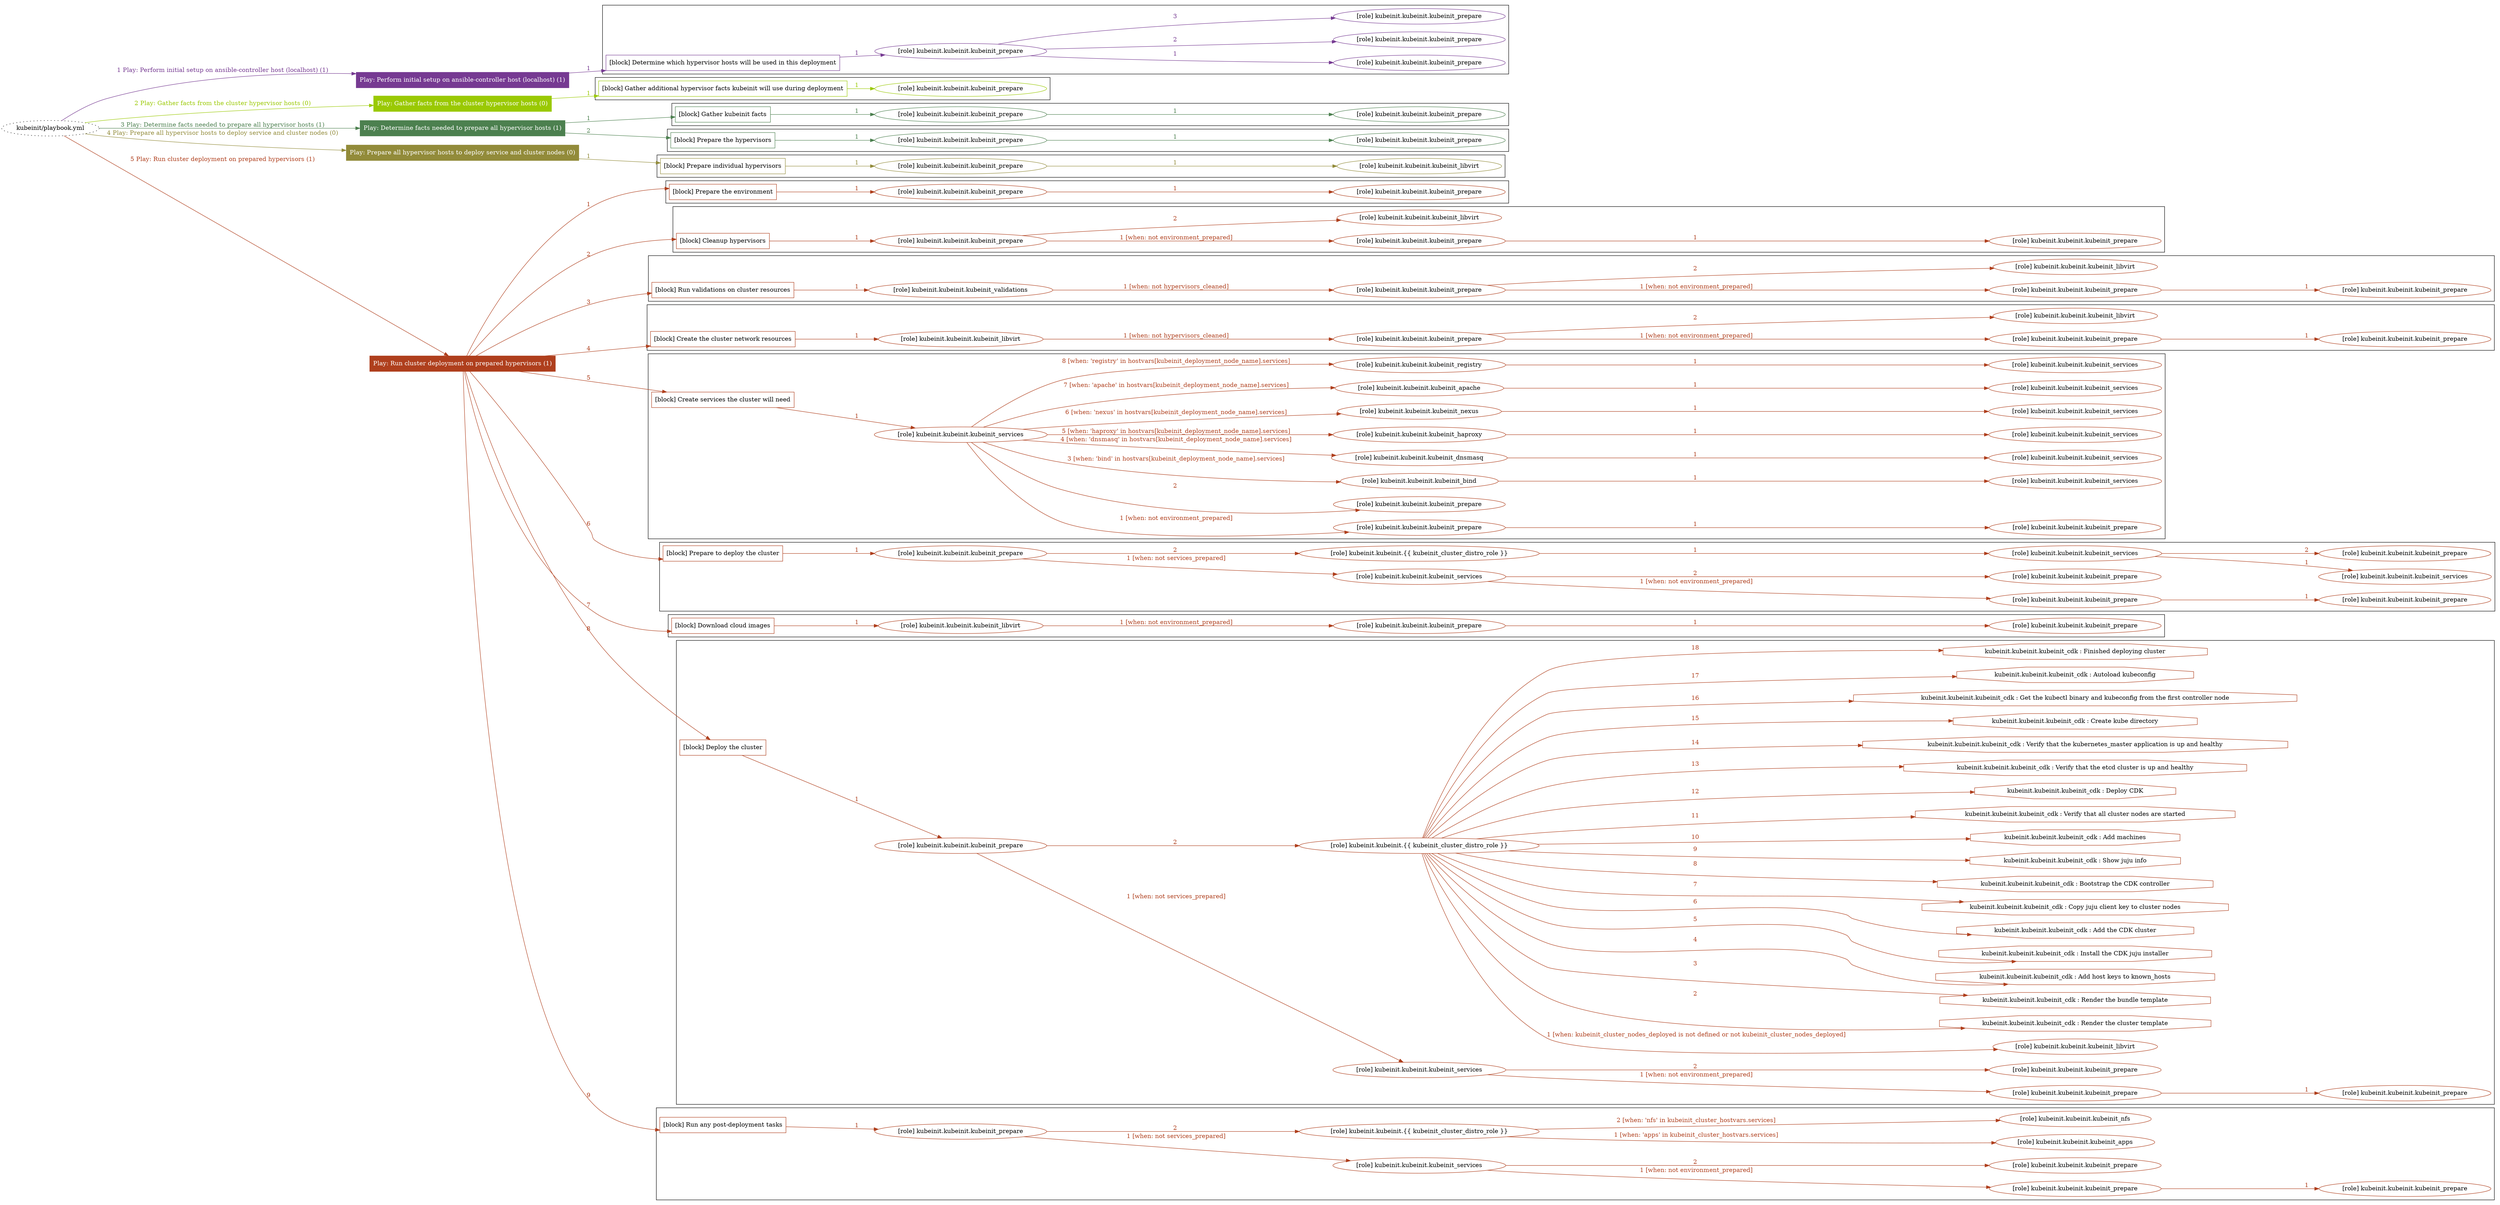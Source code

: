 digraph {
	graph [concentrate=true ordering=in rankdir=LR ratio=fill]
	edge [esep=5 sep=10]
	"kubeinit/playbook.yml" [URL="/home/runner/work/kubeinit/kubeinit/kubeinit/playbook.yml" id=playbook_7adef0f4 style=dotted]
	"kubeinit/playbook.yml" -> play_45e7f9a7 [label="1 Play: Perform initial setup on ansible-controller host (localhost) (1)" color="#763a92" fontcolor="#763a92" id=edge_playbook_7adef0f4_play_45e7f9a7 labeltooltip="1 Play: Perform initial setup on ansible-controller host (localhost) (1)" tooltip="1 Play: Perform initial setup on ansible-controller host (localhost) (1)"]
	subgraph "Play: Perform initial setup on ansible-controller host (localhost) (1)" {
		play_45e7f9a7 [label="Play: Perform initial setup on ansible-controller host (localhost) (1)" URL="/home/runner/work/kubeinit/kubeinit/kubeinit/playbook.yml" color="#763a92" fontcolor="#ffffff" id=play_45e7f9a7 shape=box style=filled tooltip=localhost]
		play_45e7f9a7 -> block_b65f36fd [label=1 color="#763a92" fontcolor="#763a92" id=edge_1_play_45e7f9a7_block_b65f36fd labeltooltip=1 tooltip=1]
		subgraph cluster_block_b65f36fd {
			block_b65f36fd [label="[block] Determine which hypervisor hosts will be used in this deployment" URL="/home/runner/work/kubeinit/kubeinit/kubeinit/playbook.yml" color="#763a92" id=block_b65f36fd labeltooltip="Determine which hypervisor hosts will be used in this deployment" shape=box tooltip="Determine which hypervisor hosts will be used in this deployment"]
			block_b65f36fd -> role_01dbe0da [label="1 " color="#763a92" fontcolor="#763a92" id=edge_1_block_b65f36fd_role_01dbe0da labeltooltip="1 " tooltip="1 "]
			subgraph "kubeinit.kubeinit.kubeinit_prepare" {
				role_01dbe0da [label="[role] kubeinit.kubeinit.kubeinit_prepare" URL="/home/runner/work/kubeinit/kubeinit/kubeinit/playbook.yml" color="#763a92" id=role_01dbe0da tooltip="kubeinit.kubeinit.kubeinit_prepare"]
				role_01dbe0da -> role_ca6b9435 [label="1 " color="#763a92" fontcolor="#763a92" id=edge_1_role_01dbe0da_role_ca6b9435 labeltooltip="1 " tooltip="1 "]
				subgraph "kubeinit.kubeinit.kubeinit_prepare" {
					role_ca6b9435 [label="[role] kubeinit.kubeinit.kubeinit_prepare" URL="/home/runner/.ansible/collections/ansible_collections/kubeinit/kubeinit/roles/kubeinit_prepare/tasks/build_hypervisors_group.yml" color="#763a92" id=role_ca6b9435 tooltip="kubeinit.kubeinit.kubeinit_prepare"]
				}
				role_01dbe0da -> role_5dd0cbd0 [label="2 " color="#763a92" fontcolor="#763a92" id=edge_2_role_01dbe0da_role_5dd0cbd0 labeltooltip="2 " tooltip="2 "]
				subgraph "kubeinit.kubeinit.kubeinit_prepare" {
					role_5dd0cbd0 [label="[role] kubeinit.kubeinit.kubeinit_prepare" URL="/home/runner/.ansible/collections/ansible_collections/kubeinit/kubeinit/roles/kubeinit_prepare/tasks/build_hypervisors_group.yml" color="#763a92" id=role_5dd0cbd0 tooltip="kubeinit.kubeinit.kubeinit_prepare"]
				}
				role_01dbe0da -> role_43ef1e88 [label="3 " color="#763a92" fontcolor="#763a92" id=edge_3_role_01dbe0da_role_43ef1e88 labeltooltip="3 " tooltip="3 "]
				subgraph "kubeinit.kubeinit.kubeinit_prepare" {
					role_43ef1e88 [label="[role] kubeinit.kubeinit.kubeinit_prepare" URL="/home/runner/.ansible/collections/ansible_collections/kubeinit/kubeinit/roles/kubeinit_prepare/tasks/build_hypervisors_group.yml" color="#763a92" id=role_43ef1e88 tooltip="kubeinit.kubeinit.kubeinit_prepare"]
				}
			}
		}
	}
	"kubeinit/playbook.yml" -> play_064a7dfe [label="2 Play: Gather facts from the cluster hypervisor hosts (0)" color="#9ac903" fontcolor="#9ac903" id=edge_playbook_7adef0f4_play_064a7dfe labeltooltip="2 Play: Gather facts from the cluster hypervisor hosts (0)" tooltip="2 Play: Gather facts from the cluster hypervisor hosts (0)"]
	subgraph "Play: Gather facts from the cluster hypervisor hosts (0)" {
		play_064a7dfe [label="Play: Gather facts from the cluster hypervisor hosts (0)" URL="/home/runner/work/kubeinit/kubeinit/kubeinit/playbook.yml" color="#9ac903" fontcolor="#ffffff" id=play_064a7dfe shape=box style=filled tooltip="Play: Gather facts from the cluster hypervisor hosts (0)"]
		play_064a7dfe -> block_2e158428 [label=1 color="#9ac903" fontcolor="#9ac903" id=edge_1_play_064a7dfe_block_2e158428 labeltooltip=1 tooltip=1]
		subgraph cluster_block_2e158428 {
			block_2e158428 [label="[block] Gather additional hypervisor facts kubeinit will use during deployment" URL="/home/runner/work/kubeinit/kubeinit/kubeinit/playbook.yml" color="#9ac903" id=block_2e158428 labeltooltip="Gather additional hypervisor facts kubeinit will use during deployment" shape=box tooltip="Gather additional hypervisor facts kubeinit will use during deployment"]
			block_2e158428 -> role_5da0d3a7 [label="1 " color="#9ac903" fontcolor="#9ac903" id=edge_1_block_2e158428_role_5da0d3a7 labeltooltip="1 " tooltip="1 "]
			subgraph "kubeinit.kubeinit.kubeinit_prepare" {
				role_5da0d3a7 [label="[role] kubeinit.kubeinit.kubeinit_prepare" URL="/home/runner/work/kubeinit/kubeinit/kubeinit/playbook.yml" color="#9ac903" id=role_5da0d3a7 tooltip="kubeinit.kubeinit.kubeinit_prepare"]
			}
		}
	}
	"kubeinit/playbook.yml" -> play_d53d3bf3 [label="3 Play: Determine facts needed to prepare all hypervisor hosts (1)" color="#4c804f" fontcolor="#4c804f" id=edge_playbook_7adef0f4_play_d53d3bf3 labeltooltip="3 Play: Determine facts needed to prepare all hypervisor hosts (1)" tooltip="3 Play: Determine facts needed to prepare all hypervisor hosts (1)"]
	subgraph "Play: Determine facts needed to prepare all hypervisor hosts (1)" {
		play_d53d3bf3 [label="Play: Determine facts needed to prepare all hypervisor hosts (1)" URL="/home/runner/work/kubeinit/kubeinit/kubeinit/playbook.yml" color="#4c804f" fontcolor="#ffffff" id=play_d53d3bf3 shape=box style=filled tooltip=localhost]
		play_d53d3bf3 -> block_585acb84 [label=1 color="#4c804f" fontcolor="#4c804f" id=edge_1_play_d53d3bf3_block_585acb84 labeltooltip=1 tooltip=1]
		subgraph cluster_block_585acb84 {
			block_585acb84 [label="[block] Gather kubeinit facts" URL="/home/runner/work/kubeinit/kubeinit/kubeinit/playbook.yml" color="#4c804f" id=block_585acb84 labeltooltip="Gather kubeinit facts" shape=box tooltip="Gather kubeinit facts"]
			block_585acb84 -> role_c2e2f0cb [label="1 " color="#4c804f" fontcolor="#4c804f" id=edge_1_block_585acb84_role_c2e2f0cb labeltooltip="1 " tooltip="1 "]
			subgraph "kubeinit.kubeinit.kubeinit_prepare" {
				role_c2e2f0cb [label="[role] kubeinit.kubeinit.kubeinit_prepare" URL="/home/runner/work/kubeinit/kubeinit/kubeinit/playbook.yml" color="#4c804f" id=role_c2e2f0cb tooltip="kubeinit.kubeinit.kubeinit_prepare"]
				role_c2e2f0cb -> role_fbef06de [label="1 " color="#4c804f" fontcolor="#4c804f" id=edge_1_role_c2e2f0cb_role_fbef06de labeltooltip="1 " tooltip="1 "]
				subgraph "kubeinit.kubeinit.kubeinit_prepare" {
					role_fbef06de [label="[role] kubeinit.kubeinit.kubeinit_prepare" URL="/home/runner/.ansible/collections/ansible_collections/kubeinit/kubeinit/roles/kubeinit_prepare/tasks/gather_kubeinit_facts.yml" color="#4c804f" id=role_fbef06de tooltip="kubeinit.kubeinit.kubeinit_prepare"]
				}
			}
		}
		play_d53d3bf3 -> block_4aec6a1e [label=2 color="#4c804f" fontcolor="#4c804f" id=edge_2_play_d53d3bf3_block_4aec6a1e labeltooltip=2 tooltip=2]
		subgraph cluster_block_4aec6a1e {
			block_4aec6a1e [label="[block] Prepare the hypervisors" URL="/home/runner/work/kubeinit/kubeinit/kubeinit/playbook.yml" color="#4c804f" id=block_4aec6a1e labeltooltip="Prepare the hypervisors" shape=box tooltip="Prepare the hypervisors"]
			block_4aec6a1e -> role_fa963269 [label="1 " color="#4c804f" fontcolor="#4c804f" id=edge_1_block_4aec6a1e_role_fa963269 labeltooltip="1 " tooltip="1 "]
			subgraph "kubeinit.kubeinit.kubeinit_prepare" {
				role_fa963269 [label="[role] kubeinit.kubeinit.kubeinit_prepare" URL="/home/runner/work/kubeinit/kubeinit/kubeinit/playbook.yml" color="#4c804f" id=role_fa963269 tooltip="kubeinit.kubeinit.kubeinit_prepare"]
				role_fa963269 -> role_f08c9db7 [label="1 " color="#4c804f" fontcolor="#4c804f" id=edge_1_role_fa963269_role_f08c9db7 labeltooltip="1 " tooltip="1 "]
				subgraph "kubeinit.kubeinit.kubeinit_prepare" {
					role_f08c9db7 [label="[role] kubeinit.kubeinit.kubeinit_prepare" URL="/home/runner/.ansible/collections/ansible_collections/kubeinit/kubeinit/roles/kubeinit_prepare/tasks/gather_kubeinit_facts.yml" color="#4c804f" id=role_f08c9db7 tooltip="kubeinit.kubeinit.kubeinit_prepare"]
				}
			}
		}
	}
	"kubeinit/playbook.yml" -> play_c8c76d9c [label="4 Play: Prepare all hypervisor hosts to deploy service and cluster nodes (0)" color="#928b3a" fontcolor="#928b3a" id=edge_playbook_7adef0f4_play_c8c76d9c labeltooltip="4 Play: Prepare all hypervisor hosts to deploy service and cluster nodes (0)" tooltip="4 Play: Prepare all hypervisor hosts to deploy service and cluster nodes (0)"]
	subgraph "Play: Prepare all hypervisor hosts to deploy service and cluster nodes (0)" {
		play_c8c76d9c [label="Play: Prepare all hypervisor hosts to deploy service and cluster nodes (0)" URL="/home/runner/work/kubeinit/kubeinit/kubeinit/playbook.yml" color="#928b3a" fontcolor="#ffffff" id=play_c8c76d9c shape=box style=filled tooltip="Play: Prepare all hypervisor hosts to deploy service and cluster nodes (0)"]
		play_c8c76d9c -> block_2577d194 [label=1 color="#928b3a" fontcolor="#928b3a" id=edge_1_play_c8c76d9c_block_2577d194 labeltooltip=1 tooltip=1]
		subgraph cluster_block_2577d194 {
			block_2577d194 [label="[block] Prepare individual hypervisors" URL="/home/runner/work/kubeinit/kubeinit/kubeinit/playbook.yml" color="#928b3a" id=block_2577d194 labeltooltip="Prepare individual hypervisors" shape=box tooltip="Prepare individual hypervisors"]
			block_2577d194 -> role_2ebf0763 [label="1 " color="#928b3a" fontcolor="#928b3a" id=edge_1_block_2577d194_role_2ebf0763 labeltooltip="1 " tooltip="1 "]
			subgraph "kubeinit.kubeinit.kubeinit_prepare" {
				role_2ebf0763 [label="[role] kubeinit.kubeinit.kubeinit_prepare" URL="/home/runner/work/kubeinit/kubeinit/kubeinit/playbook.yml" color="#928b3a" id=role_2ebf0763 tooltip="kubeinit.kubeinit.kubeinit_prepare"]
				role_2ebf0763 -> role_b0c8a7f6 [label="1 " color="#928b3a" fontcolor="#928b3a" id=edge_1_role_2ebf0763_role_b0c8a7f6 labeltooltip="1 " tooltip="1 "]
				subgraph "kubeinit.kubeinit.kubeinit_libvirt" {
					role_b0c8a7f6 [label="[role] kubeinit.kubeinit.kubeinit_libvirt" URL="/home/runner/.ansible/collections/ansible_collections/kubeinit/kubeinit/roles/kubeinit_prepare/tasks/prepare_hypervisor.yml" color="#928b3a" id=role_b0c8a7f6 tooltip="kubeinit.kubeinit.kubeinit_libvirt"]
				}
			}
		}
	}
	"kubeinit/playbook.yml" -> play_7ac96b1a [label="5 Play: Run cluster deployment on prepared hypervisors (1)" color="#af3f1d" fontcolor="#af3f1d" id=edge_playbook_7adef0f4_play_7ac96b1a labeltooltip="5 Play: Run cluster deployment on prepared hypervisors (1)" tooltip="5 Play: Run cluster deployment on prepared hypervisors (1)"]
	subgraph "Play: Run cluster deployment on prepared hypervisors (1)" {
		play_7ac96b1a [label="Play: Run cluster deployment on prepared hypervisors (1)" URL="/home/runner/work/kubeinit/kubeinit/kubeinit/playbook.yml" color="#af3f1d" fontcolor="#ffffff" id=play_7ac96b1a shape=box style=filled tooltip=localhost]
		play_7ac96b1a -> block_44107e18 [label=1 color="#af3f1d" fontcolor="#af3f1d" id=edge_1_play_7ac96b1a_block_44107e18 labeltooltip=1 tooltip=1]
		subgraph cluster_block_44107e18 {
			block_44107e18 [label="[block] Prepare the environment" URL="/home/runner/work/kubeinit/kubeinit/kubeinit/playbook.yml" color="#af3f1d" id=block_44107e18 labeltooltip="Prepare the environment" shape=box tooltip="Prepare the environment"]
			block_44107e18 -> role_bf137ea6 [label="1 " color="#af3f1d" fontcolor="#af3f1d" id=edge_1_block_44107e18_role_bf137ea6 labeltooltip="1 " tooltip="1 "]
			subgraph "kubeinit.kubeinit.kubeinit_prepare" {
				role_bf137ea6 [label="[role] kubeinit.kubeinit.kubeinit_prepare" URL="/home/runner/work/kubeinit/kubeinit/kubeinit/playbook.yml" color="#af3f1d" id=role_bf137ea6 tooltip="kubeinit.kubeinit.kubeinit_prepare"]
				role_bf137ea6 -> role_11c18db9 [label="1 " color="#af3f1d" fontcolor="#af3f1d" id=edge_1_role_bf137ea6_role_11c18db9 labeltooltip="1 " tooltip="1 "]
				subgraph "kubeinit.kubeinit.kubeinit_prepare" {
					role_11c18db9 [label="[role] kubeinit.kubeinit.kubeinit_prepare" URL="/home/runner/.ansible/collections/ansible_collections/kubeinit/kubeinit/roles/kubeinit_prepare/tasks/gather_kubeinit_facts.yml" color="#af3f1d" id=role_11c18db9 tooltip="kubeinit.kubeinit.kubeinit_prepare"]
				}
			}
		}
		play_7ac96b1a -> block_9d778899 [label=2 color="#af3f1d" fontcolor="#af3f1d" id=edge_2_play_7ac96b1a_block_9d778899 labeltooltip=2 tooltip=2]
		subgraph cluster_block_9d778899 {
			block_9d778899 [label="[block] Cleanup hypervisors" URL="/home/runner/work/kubeinit/kubeinit/kubeinit/playbook.yml" color="#af3f1d" id=block_9d778899 labeltooltip="Cleanup hypervisors" shape=box tooltip="Cleanup hypervisors"]
			block_9d778899 -> role_972d2e7f [label="1 " color="#af3f1d" fontcolor="#af3f1d" id=edge_1_block_9d778899_role_972d2e7f labeltooltip="1 " tooltip="1 "]
			subgraph "kubeinit.kubeinit.kubeinit_prepare" {
				role_972d2e7f [label="[role] kubeinit.kubeinit.kubeinit_prepare" URL="/home/runner/work/kubeinit/kubeinit/kubeinit/playbook.yml" color="#af3f1d" id=role_972d2e7f tooltip="kubeinit.kubeinit.kubeinit_prepare"]
				role_972d2e7f -> role_9b2202d1 [label="1 [when: not environment_prepared]" color="#af3f1d" fontcolor="#af3f1d" id=edge_1_role_972d2e7f_role_9b2202d1 labeltooltip="1 [when: not environment_prepared]" tooltip="1 [when: not environment_prepared]"]
				subgraph "kubeinit.kubeinit.kubeinit_prepare" {
					role_9b2202d1 [label="[role] kubeinit.kubeinit.kubeinit_prepare" URL="/home/runner/.ansible/collections/ansible_collections/kubeinit/kubeinit/roles/kubeinit_prepare/tasks/cleanup_hypervisors.yml" color="#af3f1d" id=role_9b2202d1 tooltip="kubeinit.kubeinit.kubeinit_prepare"]
					role_9b2202d1 -> role_01d64b8c [label="1 " color="#af3f1d" fontcolor="#af3f1d" id=edge_1_role_9b2202d1_role_01d64b8c labeltooltip="1 " tooltip="1 "]
					subgraph "kubeinit.kubeinit.kubeinit_prepare" {
						role_01d64b8c [label="[role] kubeinit.kubeinit.kubeinit_prepare" URL="/home/runner/.ansible/collections/ansible_collections/kubeinit/kubeinit/roles/kubeinit_prepare/tasks/gather_kubeinit_facts.yml" color="#af3f1d" id=role_01d64b8c tooltip="kubeinit.kubeinit.kubeinit_prepare"]
					}
				}
				role_972d2e7f -> role_95a937ef [label="2 " color="#af3f1d" fontcolor="#af3f1d" id=edge_2_role_972d2e7f_role_95a937ef labeltooltip="2 " tooltip="2 "]
				subgraph "kubeinit.kubeinit.kubeinit_libvirt" {
					role_95a937ef [label="[role] kubeinit.kubeinit.kubeinit_libvirt" URL="/home/runner/.ansible/collections/ansible_collections/kubeinit/kubeinit/roles/kubeinit_prepare/tasks/cleanup_hypervisors.yml" color="#af3f1d" id=role_95a937ef tooltip="kubeinit.kubeinit.kubeinit_libvirt"]
				}
			}
		}
		play_7ac96b1a -> block_b3b4c0d2 [label=3 color="#af3f1d" fontcolor="#af3f1d" id=edge_3_play_7ac96b1a_block_b3b4c0d2 labeltooltip=3 tooltip=3]
		subgraph cluster_block_b3b4c0d2 {
			block_b3b4c0d2 [label="[block] Run validations on cluster resources" URL="/home/runner/work/kubeinit/kubeinit/kubeinit/playbook.yml" color="#af3f1d" id=block_b3b4c0d2 labeltooltip="Run validations on cluster resources" shape=box tooltip="Run validations on cluster resources"]
			block_b3b4c0d2 -> role_9d885a8b [label="1 " color="#af3f1d" fontcolor="#af3f1d" id=edge_1_block_b3b4c0d2_role_9d885a8b labeltooltip="1 " tooltip="1 "]
			subgraph "kubeinit.kubeinit.kubeinit_validations" {
				role_9d885a8b [label="[role] kubeinit.kubeinit.kubeinit_validations" URL="/home/runner/work/kubeinit/kubeinit/kubeinit/playbook.yml" color="#af3f1d" id=role_9d885a8b tooltip="kubeinit.kubeinit.kubeinit_validations"]
				role_9d885a8b -> role_9f6fd5e1 [label="1 [when: not hypervisors_cleaned]" color="#af3f1d" fontcolor="#af3f1d" id=edge_1_role_9d885a8b_role_9f6fd5e1 labeltooltip="1 [when: not hypervisors_cleaned]" tooltip="1 [when: not hypervisors_cleaned]"]
				subgraph "kubeinit.kubeinit.kubeinit_prepare" {
					role_9f6fd5e1 [label="[role] kubeinit.kubeinit.kubeinit_prepare" URL="/home/runner/.ansible/collections/ansible_collections/kubeinit/kubeinit/roles/kubeinit_validations/tasks/main.yml" color="#af3f1d" id=role_9f6fd5e1 tooltip="kubeinit.kubeinit.kubeinit_prepare"]
					role_9f6fd5e1 -> role_7f566e85 [label="1 [when: not environment_prepared]" color="#af3f1d" fontcolor="#af3f1d" id=edge_1_role_9f6fd5e1_role_7f566e85 labeltooltip="1 [when: not environment_prepared]" tooltip="1 [when: not environment_prepared]"]
					subgraph "kubeinit.kubeinit.kubeinit_prepare" {
						role_7f566e85 [label="[role] kubeinit.kubeinit.kubeinit_prepare" URL="/home/runner/.ansible/collections/ansible_collections/kubeinit/kubeinit/roles/kubeinit_prepare/tasks/cleanup_hypervisors.yml" color="#af3f1d" id=role_7f566e85 tooltip="kubeinit.kubeinit.kubeinit_prepare"]
						role_7f566e85 -> role_812f7406 [label="1 " color="#af3f1d" fontcolor="#af3f1d" id=edge_1_role_7f566e85_role_812f7406 labeltooltip="1 " tooltip="1 "]
						subgraph "kubeinit.kubeinit.kubeinit_prepare" {
							role_812f7406 [label="[role] kubeinit.kubeinit.kubeinit_prepare" URL="/home/runner/.ansible/collections/ansible_collections/kubeinit/kubeinit/roles/kubeinit_prepare/tasks/gather_kubeinit_facts.yml" color="#af3f1d" id=role_812f7406 tooltip="kubeinit.kubeinit.kubeinit_prepare"]
						}
					}
					role_9f6fd5e1 -> role_199b0016 [label="2 " color="#af3f1d" fontcolor="#af3f1d" id=edge_2_role_9f6fd5e1_role_199b0016 labeltooltip="2 " tooltip="2 "]
					subgraph "kubeinit.kubeinit.kubeinit_libvirt" {
						role_199b0016 [label="[role] kubeinit.kubeinit.kubeinit_libvirt" URL="/home/runner/.ansible/collections/ansible_collections/kubeinit/kubeinit/roles/kubeinit_prepare/tasks/cleanup_hypervisors.yml" color="#af3f1d" id=role_199b0016 tooltip="kubeinit.kubeinit.kubeinit_libvirt"]
					}
				}
			}
		}
		play_7ac96b1a -> block_b5d97c5b [label=4 color="#af3f1d" fontcolor="#af3f1d" id=edge_4_play_7ac96b1a_block_b5d97c5b labeltooltip=4 tooltip=4]
		subgraph cluster_block_b5d97c5b {
			block_b5d97c5b [label="[block] Create the cluster network resources" URL="/home/runner/work/kubeinit/kubeinit/kubeinit/playbook.yml" color="#af3f1d" id=block_b5d97c5b labeltooltip="Create the cluster network resources" shape=box tooltip="Create the cluster network resources"]
			block_b5d97c5b -> role_1378d54b [label="1 " color="#af3f1d" fontcolor="#af3f1d" id=edge_1_block_b5d97c5b_role_1378d54b labeltooltip="1 " tooltip="1 "]
			subgraph "kubeinit.kubeinit.kubeinit_libvirt" {
				role_1378d54b [label="[role] kubeinit.kubeinit.kubeinit_libvirt" URL="/home/runner/work/kubeinit/kubeinit/kubeinit/playbook.yml" color="#af3f1d" id=role_1378d54b tooltip="kubeinit.kubeinit.kubeinit_libvirt"]
				role_1378d54b -> role_482900e6 [label="1 [when: not hypervisors_cleaned]" color="#af3f1d" fontcolor="#af3f1d" id=edge_1_role_1378d54b_role_482900e6 labeltooltip="1 [when: not hypervisors_cleaned]" tooltip="1 [when: not hypervisors_cleaned]"]
				subgraph "kubeinit.kubeinit.kubeinit_prepare" {
					role_482900e6 [label="[role] kubeinit.kubeinit.kubeinit_prepare" URL="/home/runner/.ansible/collections/ansible_collections/kubeinit/kubeinit/roles/kubeinit_libvirt/tasks/create_network.yml" color="#af3f1d" id=role_482900e6 tooltip="kubeinit.kubeinit.kubeinit_prepare"]
					role_482900e6 -> role_8a79b27d [label="1 [when: not environment_prepared]" color="#af3f1d" fontcolor="#af3f1d" id=edge_1_role_482900e6_role_8a79b27d labeltooltip="1 [when: not environment_prepared]" tooltip="1 [when: not environment_prepared]"]
					subgraph "kubeinit.kubeinit.kubeinit_prepare" {
						role_8a79b27d [label="[role] kubeinit.kubeinit.kubeinit_prepare" URL="/home/runner/.ansible/collections/ansible_collections/kubeinit/kubeinit/roles/kubeinit_prepare/tasks/cleanup_hypervisors.yml" color="#af3f1d" id=role_8a79b27d tooltip="kubeinit.kubeinit.kubeinit_prepare"]
						role_8a79b27d -> role_727d4bdf [label="1 " color="#af3f1d" fontcolor="#af3f1d" id=edge_1_role_8a79b27d_role_727d4bdf labeltooltip="1 " tooltip="1 "]
						subgraph "kubeinit.kubeinit.kubeinit_prepare" {
							role_727d4bdf [label="[role] kubeinit.kubeinit.kubeinit_prepare" URL="/home/runner/.ansible/collections/ansible_collections/kubeinit/kubeinit/roles/kubeinit_prepare/tasks/gather_kubeinit_facts.yml" color="#af3f1d" id=role_727d4bdf tooltip="kubeinit.kubeinit.kubeinit_prepare"]
						}
					}
					role_482900e6 -> role_8b6cc3db [label="2 " color="#af3f1d" fontcolor="#af3f1d" id=edge_2_role_482900e6_role_8b6cc3db labeltooltip="2 " tooltip="2 "]
					subgraph "kubeinit.kubeinit.kubeinit_libvirt" {
						role_8b6cc3db [label="[role] kubeinit.kubeinit.kubeinit_libvirt" URL="/home/runner/.ansible/collections/ansible_collections/kubeinit/kubeinit/roles/kubeinit_prepare/tasks/cleanup_hypervisors.yml" color="#af3f1d" id=role_8b6cc3db tooltip="kubeinit.kubeinit.kubeinit_libvirt"]
					}
				}
			}
		}
		play_7ac96b1a -> block_38a32855 [label=5 color="#af3f1d" fontcolor="#af3f1d" id=edge_5_play_7ac96b1a_block_38a32855 labeltooltip=5 tooltip=5]
		subgraph cluster_block_38a32855 {
			block_38a32855 [label="[block] Create services the cluster will need" URL="/home/runner/work/kubeinit/kubeinit/kubeinit/playbook.yml" color="#af3f1d" id=block_38a32855 labeltooltip="Create services the cluster will need" shape=box tooltip="Create services the cluster will need"]
			block_38a32855 -> role_7ee470bb [label="1 " color="#af3f1d" fontcolor="#af3f1d" id=edge_1_block_38a32855_role_7ee470bb labeltooltip="1 " tooltip="1 "]
			subgraph "kubeinit.kubeinit.kubeinit_services" {
				role_7ee470bb [label="[role] kubeinit.kubeinit.kubeinit_services" URL="/home/runner/work/kubeinit/kubeinit/kubeinit/playbook.yml" color="#af3f1d" id=role_7ee470bb tooltip="kubeinit.kubeinit.kubeinit_services"]
				role_7ee470bb -> role_347f6417 [label="1 [when: not environment_prepared]" color="#af3f1d" fontcolor="#af3f1d" id=edge_1_role_7ee470bb_role_347f6417 labeltooltip="1 [when: not environment_prepared]" tooltip="1 [when: not environment_prepared]"]
				subgraph "kubeinit.kubeinit.kubeinit_prepare" {
					role_347f6417 [label="[role] kubeinit.kubeinit.kubeinit_prepare" URL="/home/runner/.ansible/collections/ansible_collections/kubeinit/kubeinit/roles/kubeinit_services/tasks/main.yml" color="#af3f1d" id=role_347f6417 tooltip="kubeinit.kubeinit.kubeinit_prepare"]
					role_347f6417 -> role_1b8e2842 [label="1 " color="#af3f1d" fontcolor="#af3f1d" id=edge_1_role_347f6417_role_1b8e2842 labeltooltip="1 " tooltip="1 "]
					subgraph "kubeinit.kubeinit.kubeinit_prepare" {
						role_1b8e2842 [label="[role] kubeinit.kubeinit.kubeinit_prepare" URL="/home/runner/.ansible/collections/ansible_collections/kubeinit/kubeinit/roles/kubeinit_prepare/tasks/gather_kubeinit_facts.yml" color="#af3f1d" id=role_1b8e2842 tooltip="kubeinit.kubeinit.kubeinit_prepare"]
					}
				}
				role_7ee470bb -> role_c18c01b0 [label="2 " color="#af3f1d" fontcolor="#af3f1d" id=edge_2_role_7ee470bb_role_c18c01b0 labeltooltip="2 " tooltip="2 "]
				subgraph "kubeinit.kubeinit.kubeinit_prepare" {
					role_c18c01b0 [label="[role] kubeinit.kubeinit.kubeinit_prepare" URL="/home/runner/.ansible/collections/ansible_collections/kubeinit/kubeinit/roles/kubeinit_services/tasks/00_create_service_pod.yml" color="#af3f1d" id=role_c18c01b0 tooltip="kubeinit.kubeinit.kubeinit_prepare"]
				}
				role_7ee470bb -> role_c8dd1bfa [label="3 [when: 'bind' in hostvars[kubeinit_deployment_node_name].services]" color="#af3f1d" fontcolor="#af3f1d" id=edge_3_role_7ee470bb_role_c8dd1bfa labeltooltip="3 [when: 'bind' in hostvars[kubeinit_deployment_node_name].services]" tooltip="3 [when: 'bind' in hostvars[kubeinit_deployment_node_name].services]"]
				subgraph "kubeinit.kubeinit.kubeinit_bind" {
					role_c8dd1bfa [label="[role] kubeinit.kubeinit.kubeinit_bind" URL="/home/runner/.ansible/collections/ansible_collections/kubeinit/kubeinit/roles/kubeinit_services/tasks/start_services_containers.yml" color="#af3f1d" id=role_c8dd1bfa tooltip="kubeinit.kubeinit.kubeinit_bind"]
					role_c8dd1bfa -> role_17dfefc7 [label="1 " color="#af3f1d" fontcolor="#af3f1d" id=edge_1_role_c8dd1bfa_role_17dfefc7 labeltooltip="1 " tooltip="1 "]
					subgraph "kubeinit.kubeinit.kubeinit_services" {
						role_17dfefc7 [label="[role] kubeinit.kubeinit.kubeinit_services" URL="/home/runner/.ansible/collections/ansible_collections/kubeinit/kubeinit/roles/kubeinit_bind/tasks/main.yml" color="#af3f1d" id=role_17dfefc7 tooltip="kubeinit.kubeinit.kubeinit_services"]
					}
				}
				role_7ee470bb -> role_77b874f7 [label="4 [when: 'dnsmasq' in hostvars[kubeinit_deployment_node_name].services]" color="#af3f1d" fontcolor="#af3f1d" id=edge_4_role_7ee470bb_role_77b874f7 labeltooltip="4 [when: 'dnsmasq' in hostvars[kubeinit_deployment_node_name].services]" tooltip="4 [when: 'dnsmasq' in hostvars[kubeinit_deployment_node_name].services]"]
				subgraph "kubeinit.kubeinit.kubeinit_dnsmasq" {
					role_77b874f7 [label="[role] kubeinit.kubeinit.kubeinit_dnsmasq" URL="/home/runner/.ansible/collections/ansible_collections/kubeinit/kubeinit/roles/kubeinit_services/tasks/start_services_containers.yml" color="#af3f1d" id=role_77b874f7 tooltip="kubeinit.kubeinit.kubeinit_dnsmasq"]
					role_77b874f7 -> role_047f0fce [label="1 " color="#af3f1d" fontcolor="#af3f1d" id=edge_1_role_77b874f7_role_047f0fce labeltooltip="1 " tooltip="1 "]
					subgraph "kubeinit.kubeinit.kubeinit_services" {
						role_047f0fce [label="[role] kubeinit.kubeinit.kubeinit_services" URL="/home/runner/.ansible/collections/ansible_collections/kubeinit/kubeinit/roles/kubeinit_dnsmasq/tasks/main.yml" color="#af3f1d" id=role_047f0fce tooltip="kubeinit.kubeinit.kubeinit_services"]
					}
				}
				role_7ee470bb -> role_30396f02 [label="5 [when: 'haproxy' in hostvars[kubeinit_deployment_node_name].services]" color="#af3f1d" fontcolor="#af3f1d" id=edge_5_role_7ee470bb_role_30396f02 labeltooltip="5 [when: 'haproxy' in hostvars[kubeinit_deployment_node_name].services]" tooltip="5 [when: 'haproxy' in hostvars[kubeinit_deployment_node_name].services]"]
				subgraph "kubeinit.kubeinit.kubeinit_haproxy" {
					role_30396f02 [label="[role] kubeinit.kubeinit.kubeinit_haproxy" URL="/home/runner/.ansible/collections/ansible_collections/kubeinit/kubeinit/roles/kubeinit_services/tasks/start_services_containers.yml" color="#af3f1d" id=role_30396f02 tooltip="kubeinit.kubeinit.kubeinit_haproxy"]
					role_30396f02 -> role_289cae42 [label="1 " color="#af3f1d" fontcolor="#af3f1d" id=edge_1_role_30396f02_role_289cae42 labeltooltip="1 " tooltip="1 "]
					subgraph "kubeinit.kubeinit.kubeinit_services" {
						role_289cae42 [label="[role] kubeinit.kubeinit.kubeinit_services" URL="/home/runner/.ansible/collections/ansible_collections/kubeinit/kubeinit/roles/kubeinit_haproxy/tasks/main.yml" color="#af3f1d" id=role_289cae42 tooltip="kubeinit.kubeinit.kubeinit_services"]
					}
				}
				role_7ee470bb -> role_2f47e7e3 [label="6 [when: 'nexus' in hostvars[kubeinit_deployment_node_name].services]" color="#af3f1d" fontcolor="#af3f1d" id=edge_6_role_7ee470bb_role_2f47e7e3 labeltooltip="6 [when: 'nexus' in hostvars[kubeinit_deployment_node_name].services]" tooltip="6 [when: 'nexus' in hostvars[kubeinit_deployment_node_name].services]"]
				subgraph "kubeinit.kubeinit.kubeinit_nexus" {
					role_2f47e7e3 [label="[role] kubeinit.kubeinit.kubeinit_nexus" URL="/home/runner/.ansible/collections/ansible_collections/kubeinit/kubeinit/roles/kubeinit_services/tasks/start_services_containers.yml" color="#af3f1d" id=role_2f47e7e3 tooltip="kubeinit.kubeinit.kubeinit_nexus"]
					role_2f47e7e3 -> role_76560575 [label="1 " color="#af3f1d" fontcolor="#af3f1d" id=edge_1_role_2f47e7e3_role_76560575 labeltooltip="1 " tooltip="1 "]
					subgraph "kubeinit.kubeinit.kubeinit_services" {
						role_76560575 [label="[role] kubeinit.kubeinit.kubeinit_services" URL="/home/runner/.ansible/collections/ansible_collections/kubeinit/kubeinit/roles/kubeinit_nexus/tasks/main.yml" color="#af3f1d" id=role_76560575 tooltip="kubeinit.kubeinit.kubeinit_services"]
					}
				}
				role_7ee470bb -> role_993dae6e [label="7 [when: 'apache' in hostvars[kubeinit_deployment_node_name].services]" color="#af3f1d" fontcolor="#af3f1d" id=edge_7_role_7ee470bb_role_993dae6e labeltooltip="7 [when: 'apache' in hostvars[kubeinit_deployment_node_name].services]" tooltip="7 [when: 'apache' in hostvars[kubeinit_deployment_node_name].services]"]
				subgraph "kubeinit.kubeinit.kubeinit_apache" {
					role_993dae6e [label="[role] kubeinit.kubeinit.kubeinit_apache" URL="/home/runner/.ansible/collections/ansible_collections/kubeinit/kubeinit/roles/kubeinit_services/tasks/start_services_containers.yml" color="#af3f1d" id=role_993dae6e tooltip="kubeinit.kubeinit.kubeinit_apache"]
					role_993dae6e -> role_115ca2ef [label="1 " color="#af3f1d" fontcolor="#af3f1d" id=edge_1_role_993dae6e_role_115ca2ef labeltooltip="1 " tooltip="1 "]
					subgraph "kubeinit.kubeinit.kubeinit_services" {
						role_115ca2ef [label="[role] kubeinit.kubeinit.kubeinit_services" URL="/home/runner/.ansible/collections/ansible_collections/kubeinit/kubeinit/roles/kubeinit_apache/tasks/main.yml" color="#af3f1d" id=role_115ca2ef tooltip="kubeinit.kubeinit.kubeinit_services"]
					}
				}
				role_7ee470bb -> role_405a7b4e [label="8 [when: 'registry' in hostvars[kubeinit_deployment_node_name].services]" color="#af3f1d" fontcolor="#af3f1d" id=edge_8_role_7ee470bb_role_405a7b4e labeltooltip="8 [when: 'registry' in hostvars[kubeinit_deployment_node_name].services]" tooltip="8 [when: 'registry' in hostvars[kubeinit_deployment_node_name].services]"]
				subgraph "kubeinit.kubeinit.kubeinit_registry" {
					role_405a7b4e [label="[role] kubeinit.kubeinit.kubeinit_registry" URL="/home/runner/.ansible/collections/ansible_collections/kubeinit/kubeinit/roles/kubeinit_services/tasks/start_services_containers.yml" color="#af3f1d" id=role_405a7b4e tooltip="kubeinit.kubeinit.kubeinit_registry"]
					role_405a7b4e -> role_0e8398f0 [label="1 " color="#af3f1d" fontcolor="#af3f1d" id=edge_1_role_405a7b4e_role_0e8398f0 labeltooltip="1 " tooltip="1 "]
					subgraph "kubeinit.kubeinit.kubeinit_services" {
						role_0e8398f0 [label="[role] kubeinit.kubeinit.kubeinit_services" URL="/home/runner/.ansible/collections/ansible_collections/kubeinit/kubeinit/roles/kubeinit_registry/tasks/main.yml" color="#af3f1d" id=role_0e8398f0 tooltip="kubeinit.kubeinit.kubeinit_services"]
					}
				}
			}
		}
		play_7ac96b1a -> block_4f73ea9a [label=6 color="#af3f1d" fontcolor="#af3f1d" id=edge_6_play_7ac96b1a_block_4f73ea9a labeltooltip=6 tooltip=6]
		subgraph cluster_block_4f73ea9a {
			block_4f73ea9a [label="[block] Prepare to deploy the cluster" URL="/home/runner/work/kubeinit/kubeinit/kubeinit/playbook.yml" color="#af3f1d" id=block_4f73ea9a labeltooltip="Prepare to deploy the cluster" shape=box tooltip="Prepare to deploy the cluster"]
			block_4f73ea9a -> role_c9a44d26 [label="1 " color="#af3f1d" fontcolor="#af3f1d" id=edge_1_block_4f73ea9a_role_c9a44d26 labeltooltip="1 " tooltip="1 "]
			subgraph "kubeinit.kubeinit.kubeinit_prepare" {
				role_c9a44d26 [label="[role] kubeinit.kubeinit.kubeinit_prepare" URL="/home/runner/work/kubeinit/kubeinit/kubeinit/playbook.yml" color="#af3f1d" id=role_c9a44d26 tooltip="kubeinit.kubeinit.kubeinit_prepare"]
				role_c9a44d26 -> role_382bddb4 [label="1 [when: not services_prepared]" color="#af3f1d" fontcolor="#af3f1d" id=edge_1_role_c9a44d26_role_382bddb4 labeltooltip="1 [when: not services_prepared]" tooltip="1 [when: not services_prepared]"]
				subgraph "kubeinit.kubeinit.kubeinit_services" {
					role_382bddb4 [label="[role] kubeinit.kubeinit.kubeinit_services" URL="/home/runner/.ansible/collections/ansible_collections/kubeinit/kubeinit/roles/kubeinit_prepare/tasks/prepare_cluster.yml" color="#af3f1d" id=role_382bddb4 tooltip="kubeinit.kubeinit.kubeinit_services"]
					role_382bddb4 -> role_ebf9ff9c [label="1 [when: not environment_prepared]" color="#af3f1d" fontcolor="#af3f1d" id=edge_1_role_382bddb4_role_ebf9ff9c labeltooltip="1 [when: not environment_prepared]" tooltip="1 [when: not environment_prepared]"]
					subgraph "kubeinit.kubeinit.kubeinit_prepare" {
						role_ebf9ff9c [label="[role] kubeinit.kubeinit.kubeinit_prepare" URL="/home/runner/.ansible/collections/ansible_collections/kubeinit/kubeinit/roles/kubeinit_services/tasks/prepare_services.yml" color="#af3f1d" id=role_ebf9ff9c tooltip="kubeinit.kubeinit.kubeinit_prepare"]
						role_ebf9ff9c -> role_128fc5a0 [label="1 " color="#af3f1d" fontcolor="#af3f1d" id=edge_1_role_ebf9ff9c_role_128fc5a0 labeltooltip="1 " tooltip="1 "]
						subgraph "kubeinit.kubeinit.kubeinit_prepare" {
							role_128fc5a0 [label="[role] kubeinit.kubeinit.kubeinit_prepare" URL="/home/runner/.ansible/collections/ansible_collections/kubeinit/kubeinit/roles/kubeinit_prepare/tasks/gather_kubeinit_facts.yml" color="#af3f1d" id=role_128fc5a0 tooltip="kubeinit.kubeinit.kubeinit_prepare"]
						}
					}
					role_382bddb4 -> role_50cba4fc [label="2 " color="#af3f1d" fontcolor="#af3f1d" id=edge_2_role_382bddb4_role_50cba4fc labeltooltip="2 " tooltip="2 "]
					subgraph "kubeinit.kubeinit.kubeinit_prepare" {
						role_50cba4fc [label="[role] kubeinit.kubeinit.kubeinit_prepare" URL="/home/runner/.ansible/collections/ansible_collections/kubeinit/kubeinit/roles/kubeinit_services/tasks/prepare_services.yml" color="#af3f1d" id=role_50cba4fc tooltip="kubeinit.kubeinit.kubeinit_prepare"]
					}
				}
				role_c9a44d26 -> role_d36315eb [label="2 " color="#af3f1d" fontcolor="#af3f1d" id=edge_2_role_c9a44d26_role_d36315eb labeltooltip="2 " tooltip="2 "]
				subgraph "kubeinit.kubeinit.{{ kubeinit_cluster_distro_role }}" {
					role_d36315eb [label="[role] kubeinit.kubeinit.{{ kubeinit_cluster_distro_role }}" URL="/home/runner/.ansible/collections/ansible_collections/kubeinit/kubeinit/roles/kubeinit_prepare/tasks/prepare_cluster.yml" color="#af3f1d" id=role_d36315eb tooltip="kubeinit.kubeinit.{{ kubeinit_cluster_distro_role }}"]
					role_d36315eb -> role_c9378241 [label="1 " color="#af3f1d" fontcolor="#af3f1d" id=edge_1_role_d36315eb_role_c9378241 labeltooltip="1 " tooltip="1 "]
					subgraph "kubeinit.kubeinit.kubeinit_services" {
						role_c9378241 [label="[role] kubeinit.kubeinit.kubeinit_services" URL="/home/runner/.ansible/collections/ansible_collections/kubeinit/kubeinit/roles/kubeinit_cdk/tasks/prepare_cluster.yml" color="#af3f1d" id=role_c9378241 tooltip="kubeinit.kubeinit.kubeinit_services"]
						role_c9378241 -> role_1492c38a [label="1 " color="#af3f1d" fontcolor="#af3f1d" id=edge_1_role_c9378241_role_1492c38a labeltooltip="1 " tooltip="1 "]
						subgraph "kubeinit.kubeinit.kubeinit_services" {
							role_1492c38a [label="[role] kubeinit.kubeinit.kubeinit_services" URL="/home/runner/.ansible/collections/ansible_collections/kubeinit/kubeinit/roles/kubeinit_services/tasks/create_provision_container.yml" color="#af3f1d" id=role_1492c38a tooltip="kubeinit.kubeinit.kubeinit_services"]
						}
						role_c9378241 -> role_00644d37 [label="2 " color="#af3f1d" fontcolor="#af3f1d" id=edge_2_role_c9378241_role_00644d37 labeltooltip="2 " tooltip="2 "]
						subgraph "kubeinit.kubeinit.kubeinit_prepare" {
							role_00644d37 [label="[role] kubeinit.kubeinit.kubeinit_prepare" URL="/home/runner/.ansible/collections/ansible_collections/kubeinit/kubeinit/roles/kubeinit_services/tasks/create_provision_container.yml" color="#af3f1d" id=role_00644d37 tooltip="kubeinit.kubeinit.kubeinit_prepare"]
						}
					}
				}
			}
		}
		play_7ac96b1a -> block_5628ea5d [label=7 color="#af3f1d" fontcolor="#af3f1d" id=edge_7_play_7ac96b1a_block_5628ea5d labeltooltip=7 tooltip=7]
		subgraph cluster_block_5628ea5d {
			block_5628ea5d [label="[block] Download cloud images" URL="/home/runner/work/kubeinit/kubeinit/kubeinit/playbook.yml" color="#af3f1d" id=block_5628ea5d labeltooltip="Download cloud images" shape=box tooltip="Download cloud images"]
			block_5628ea5d -> role_a9e71c7e [label="1 " color="#af3f1d" fontcolor="#af3f1d" id=edge_1_block_5628ea5d_role_a9e71c7e labeltooltip="1 " tooltip="1 "]
			subgraph "kubeinit.kubeinit.kubeinit_libvirt" {
				role_a9e71c7e [label="[role] kubeinit.kubeinit.kubeinit_libvirt" URL="/home/runner/work/kubeinit/kubeinit/kubeinit/playbook.yml" color="#af3f1d" id=role_a9e71c7e tooltip="kubeinit.kubeinit.kubeinit_libvirt"]
				role_a9e71c7e -> role_1abc40df [label="1 [when: not environment_prepared]" color="#af3f1d" fontcolor="#af3f1d" id=edge_1_role_a9e71c7e_role_1abc40df labeltooltip="1 [when: not environment_prepared]" tooltip="1 [when: not environment_prepared]"]
				subgraph "kubeinit.kubeinit.kubeinit_prepare" {
					role_1abc40df [label="[role] kubeinit.kubeinit.kubeinit_prepare" URL="/home/runner/.ansible/collections/ansible_collections/kubeinit/kubeinit/roles/kubeinit_libvirt/tasks/download_cloud_images.yml" color="#af3f1d" id=role_1abc40df tooltip="kubeinit.kubeinit.kubeinit_prepare"]
					role_1abc40df -> role_1a87b1cf [label="1 " color="#af3f1d" fontcolor="#af3f1d" id=edge_1_role_1abc40df_role_1a87b1cf labeltooltip="1 " tooltip="1 "]
					subgraph "kubeinit.kubeinit.kubeinit_prepare" {
						role_1a87b1cf [label="[role] kubeinit.kubeinit.kubeinit_prepare" URL="/home/runner/.ansible/collections/ansible_collections/kubeinit/kubeinit/roles/kubeinit_prepare/tasks/gather_kubeinit_facts.yml" color="#af3f1d" id=role_1a87b1cf tooltip="kubeinit.kubeinit.kubeinit_prepare"]
					}
				}
			}
		}
		play_7ac96b1a -> block_ac7a19c6 [label=8 color="#af3f1d" fontcolor="#af3f1d" id=edge_8_play_7ac96b1a_block_ac7a19c6 labeltooltip=8 tooltip=8]
		subgraph cluster_block_ac7a19c6 {
			block_ac7a19c6 [label="[block] Deploy the cluster" URL="/home/runner/work/kubeinit/kubeinit/kubeinit/playbook.yml" color="#af3f1d" id=block_ac7a19c6 labeltooltip="Deploy the cluster" shape=box tooltip="Deploy the cluster"]
			block_ac7a19c6 -> role_ff3e844e [label="1 " color="#af3f1d" fontcolor="#af3f1d" id=edge_1_block_ac7a19c6_role_ff3e844e labeltooltip="1 " tooltip="1 "]
			subgraph "kubeinit.kubeinit.kubeinit_prepare" {
				role_ff3e844e [label="[role] kubeinit.kubeinit.kubeinit_prepare" URL="/home/runner/work/kubeinit/kubeinit/kubeinit/playbook.yml" color="#af3f1d" id=role_ff3e844e tooltip="kubeinit.kubeinit.kubeinit_prepare"]
				role_ff3e844e -> role_207379c6 [label="1 [when: not services_prepared]" color="#af3f1d" fontcolor="#af3f1d" id=edge_1_role_ff3e844e_role_207379c6 labeltooltip="1 [when: not services_prepared]" tooltip="1 [when: not services_prepared]"]
				subgraph "kubeinit.kubeinit.kubeinit_services" {
					role_207379c6 [label="[role] kubeinit.kubeinit.kubeinit_services" URL="/home/runner/.ansible/collections/ansible_collections/kubeinit/kubeinit/roles/kubeinit_prepare/tasks/deploy_cluster.yml" color="#af3f1d" id=role_207379c6 tooltip="kubeinit.kubeinit.kubeinit_services"]
					role_207379c6 -> role_e5d5559c [label="1 [when: not environment_prepared]" color="#af3f1d" fontcolor="#af3f1d" id=edge_1_role_207379c6_role_e5d5559c labeltooltip="1 [when: not environment_prepared]" tooltip="1 [when: not environment_prepared]"]
					subgraph "kubeinit.kubeinit.kubeinit_prepare" {
						role_e5d5559c [label="[role] kubeinit.kubeinit.kubeinit_prepare" URL="/home/runner/.ansible/collections/ansible_collections/kubeinit/kubeinit/roles/kubeinit_services/tasks/prepare_services.yml" color="#af3f1d" id=role_e5d5559c tooltip="kubeinit.kubeinit.kubeinit_prepare"]
						role_e5d5559c -> role_bda40c98 [label="1 " color="#af3f1d" fontcolor="#af3f1d" id=edge_1_role_e5d5559c_role_bda40c98 labeltooltip="1 " tooltip="1 "]
						subgraph "kubeinit.kubeinit.kubeinit_prepare" {
							role_bda40c98 [label="[role] kubeinit.kubeinit.kubeinit_prepare" URL="/home/runner/.ansible/collections/ansible_collections/kubeinit/kubeinit/roles/kubeinit_prepare/tasks/gather_kubeinit_facts.yml" color="#af3f1d" id=role_bda40c98 tooltip="kubeinit.kubeinit.kubeinit_prepare"]
						}
					}
					role_207379c6 -> role_4a4ff6f5 [label="2 " color="#af3f1d" fontcolor="#af3f1d" id=edge_2_role_207379c6_role_4a4ff6f5 labeltooltip="2 " tooltip="2 "]
					subgraph "kubeinit.kubeinit.kubeinit_prepare" {
						role_4a4ff6f5 [label="[role] kubeinit.kubeinit.kubeinit_prepare" URL="/home/runner/.ansible/collections/ansible_collections/kubeinit/kubeinit/roles/kubeinit_services/tasks/prepare_services.yml" color="#af3f1d" id=role_4a4ff6f5 tooltip="kubeinit.kubeinit.kubeinit_prepare"]
					}
				}
				role_ff3e844e -> role_f328be71 [label="2 " color="#af3f1d" fontcolor="#af3f1d" id=edge_2_role_ff3e844e_role_f328be71 labeltooltip="2 " tooltip="2 "]
				subgraph "kubeinit.kubeinit.{{ kubeinit_cluster_distro_role }}" {
					role_f328be71 [label="[role] kubeinit.kubeinit.{{ kubeinit_cluster_distro_role }}" URL="/home/runner/.ansible/collections/ansible_collections/kubeinit/kubeinit/roles/kubeinit_prepare/tasks/deploy_cluster.yml" color="#af3f1d" id=role_f328be71 tooltip="kubeinit.kubeinit.{{ kubeinit_cluster_distro_role }}"]
					role_f328be71 -> role_59cf6a3d [label="1 [when: kubeinit_cluster_nodes_deployed is not defined or not kubeinit_cluster_nodes_deployed]" color="#af3f1d" fontcolor="#af3f1d" id=edge_1_role_f328be71_role_59cf6a3d labeltooltip="1 [when: kubeinit_cluster_nodes_deployed is not defined or not kubeinit_cluster_nodes_deployed]" tooltip="1 [when: kubeinit_cluster_nodes_deployed is not defined or not kubeinit_cluster_nodes_deployed]"]
					subgraph "kubeinit.kubeinit.kubeinit_libvirt" {
						role_59cf6a3d [label="[role] kubeinit.kubeinit.kubeinit_libvirt" URL="/home/runner/.ansible/collections/ansible_collections/kubeinit/kubeinit/roles/kubeinit_cdk/tasks/main.yml" color="#af3f1d" id=role_59cf6a3d tooltip="kubeinit.kubeinit.kubeinit_libvirt"]
					}
					task_a7fe5897 [label="kubeinit.kubeinit.kubeinit_cdk : Render the cluster template" URL="/home/runner/.ansible/collections/ansible_collections/kubeinit/kubeinit/roles/kubeinit_cdk/tasks/main.yml" color="#af3f1d" id=task_a7fe5897 shape=octagon tooltip="kubeinit.kubeinit.kubeinit_cdk : Render the cluster template"]
					role_f328be71 -> task_a7fe5897 [label="2 " color="#af3f1d" fontcolor="#af3f1d" id=edge_2_role_f328be71_task_a7fe5897 labeltooltip="2 " tooltip="2 "]
					task_d21711e9 [label="kubeinit.kubeinit.kubeinit_cdk : Render the bundle template" URL="/home/runner/.ansible/collections/ansible_collections/kubeinit/kubeinit/roles/kubeinit_cdk/tasks/main.yml" color="#af3f1d" id=task_d21711e9 shape=octagon tooltip="kubeinit.kubeinit.kubeinit_cdk : Render the bundle template"]
					role_f328be71 -> task_d21711e9 [label="3 " color="#af3f1d" fontcolor="#af3f1d" id=edge_3_role_f328be71_task_d21711e9 labeltooltip="3 " tooltip="3 "]
					task_718e22af [label="kubeinit.kubeinit.kubeinit_cdk : Add host keys to known_hosts" URL="/home/runner/.ansible/collections/ansible_collections/kubeinit/kubeinit/roles/kubeinit_cdk/tasks/main.yml" color="#af3f1d" id=task_718e22af shape=octagon tooltip="kubeinit.kubeinit.kubeinit_cdk : Add host keys to known_hosts"]
					role_f328be71 -> task_718e22af [label="4 " color="#af3f1d" fontcolor="#af3f1d" id=edge_4_role_f328be71_task_718e22af labeltooltip="4 " tooltip="4 "]
					task_1fff88bb [label="kubeinit.kubeinit.kubeinit_cdk : Install the CDK juju installer" URL="/home/runner/.ansible/collections/ansible_collections/kubeinit/kubeinit/roles/kubeinit_cdk/tasks/main.yml" color="#af3f1d" id=task_1fff88bb shape=octagon tooltip="kubeinit.kubeinit.kubeinit_cdk : Install the CDK juju installer"]
					role_f328be71 -> task_1fff88bb [label="5 " color="#af3f1d" fontcolor="#af3f1d" id=edge_5_role_f328be71_task_1fff88bb labeltooltip="5 " tooltip="5 "]
					task_de7f7bc8 [label="kubeinit.kubeinit.kubeinit_cdk : Add the CDK cluster" URL="/home/runner/.ansible/collections/ansible_collections/kubeinit/kubeinit/roles/kubeinit_cdk/tasks/main.yml" color="#af3f1d" id=task_de7f7bc8 shape=octagon tooltip="kubeinit.kubeinit.kubeinit_cdk : Add the CDK cluster"]
					role_f328be71 -> task_de7f7bc8 [label="6 " color="#af3f1d" fontcolor="#af3f1d" id=edge_6_role_f328be71_task_de7f7bc8 labeltooltip="6 " tooltip="6 "]
					task_509a3ab0 [label="kubeinit.kubeinit.kubeinit_cdk : Copy juju client key to cluster nodes" URL="/home/runner/.ansible/collections/ansible_collections/kubeinit/kubeinit/roles/kubeinit_cdk/tasks/main.yml" color="#af3f1d" id=task_509a3ab0 shape=octagon tooltip="kubeinit.kubeinit.kubeinit_cdk : Copy juju client key to cluster nodes"]
					role_f328be71 -> task_509a3ab0 [label="7 " color="#af3f1d" fontcolor="#af3f1d" id=edge_7_role_f328be71_task_509a3ab0 labeltooltip="7 " tooltip="7 "]
					task_fc07cedf [label="kubeinit.kubeinit.kubeinit_cdk : Bootstrap the CDK controller" URL="/home/runner/.ansible/collections/ansible_collections/kubeinit/kubeinit/roles/kubeinit_cdk/tasks/main.yml" color="#af3f1d" id=task_fc07cedf shape=octagon tooltip="kubeinit.kubeinit.kubeinit_cdk : Bootstrap the CDK controller"]
					role_f328be71 -> task_fc07cedf [label="8 " color="#af3f1d" fontcolor="#af3f1d" id=edge_8_role_f328be71_task_fc07cedf labeltooltip="8 " tooltip="8 "]
					task_e6f41492 [label="kubeinit.kubeinit.kubeinit_cdk : Show juju info" URL="/home/runner/.ansible/collections/ansible_collections/kubeinit/kubeinit/roles/kubeinit_cdk/tasks/main.yml" color="#af3f1d" id=task_e6f41492 shape=octagon tooltip="kubeinit.kubeinit.kubeinit_cdk : Show juju info"]
					role_f328be71 -> task_e6f41492 [label="9 " color="#af3f1d" fontcolor="#af3f1d" id=edge_9_role_f328be71_task_e6f41492 labeltooltip="9 " tooltip="9 "]
					task_e1b2d961 [label="kubeinit.kubeinit.kubeinit_cdk : Add machines" URL="/home/runner/.ansible/collections/ansible_collections/kubeinit/kubeinit/roles/kubeinit_cdk/tasks/main.yml" color="#af3f1d" id=task_e1b2d961 shape=octagon tooltip="kubeinit.kubeinit.kubeinit_cdk : Add machines"]
					role_f328be71 -> task_e1b2d961 [label="10 " color="#af3f1d" fontcolor="#af3f1d" id=edge_10_role_f328be71_task_e1b2d961 labeltooltip="10 " tooltip="10 "]
					task_a8cd0d3e [label="kubeinit.kubeinit.kubeinit_cdk : Verify that all cluster nodes are started" URL="/home/runner/.ansible/collections/ansible_collections/kubeinit/kubeinit/roles/kubeinit_cdk/tasks/main.yml" color="#af3f1d" id=task_a8cd0d3e shape=octagon tooltip="kubeinit.kubeinit.kubeinit_cdk : Verify that all cluster nodes are started"]
					role_f328be71 -> task_a8cd0d3e [label="11 " color="#af3f1d" fontcolor="#af3f1d" id=edge_11_role_f328be71_task_a8cd0d3e labeltooltip="11 " tooltip="11 "]
					task_96628f63 [label="kubeinit.kubeinit.kubeinit_cdk : Deploy CDK" URL="/home/runner/.ansible/collections/ansible_collections/kubeinit/kubeinit/roles/kubeinit_cdk/tasks/main.yml" color="#af3f1d" id=task_96628f63 shape=octagon tooltip="kubeinit.kubeinit.kubeinit_cdk : Deploy CDK"]
					role_f328be71 -> task_96628f63 [label="12 " color="#af3f1d" fontcolor="#af3f1d" id=edge_12_role_f328be71_task_96628f63 labeltooltip="12 " tooltip="12 "]
					task_fe4950c6 [label="kubeinit.kubeinit.kubeinit_cdk : Verify that the etcd cluster is up and healthy" URL="/home/runner/.ansible/collections/ansible_collections/kubeinit/kubeinit/roles/kubeinit_cdk/tasks/main.yml" color="#af3f1d" id=task_fe4950c6 shape=octagon tooltip="kubeinit.kubeinit.kubeinit_cdk : Verify that the etcd cluster is up and healthy"]
					role_f328be71 -> task_fe4950c6 [label="13 " color="#af3f1d" fontcolor="#af3f1d" id=edge_13_role_f328be71_task_fe4950c6 labeltooltip="13 " tooltip="13 "]
					task_f95b212d [label="kubeinit.kubeinit.kubeinit_cdk : Verify that the kubernetes_master application is up and healthy" URL="/home/runner/.ansible/collections/ansible_collections/kubeinit/kubeinit/roles/kubeinit_cdk/tasks/main.yml" color="#af3f1d" id=task_f95b212d shape=octagon tooltip="kubeinit.kubeinit.kubeinit_cdk : Verify that the kubernetes_master application is up and healthy"]
					role_f328be71 -> task_f95b212d [label="14 " color="#af3f1d" fontcolor="#af3f1d" id=edge_14_role_f328be71_task_f95b212d labeltooltip="14 " tooltip="14 "]
					task_2411eafc [label="kubeinit.kubeinit.kubeinit_cdk : Create kube directory" URL="/home/runner/.ansible/collections/ansible_collections/kubeinit/kubeinit/roles/kubeinit_cdk/tasks/main.yml" color="#af3f1d" id=task_2411eafc shape=octagon tooltip="kubeinit.kubeinit.kubeinit_cdk : Create kube directory"]
					role_f328be71 -> task_2411eafc [label="15 " color="#af3f1d" fontcolor="#af3f1d" id=edge_15_role_f328be71_task_2411eafc labeltooltip="15 " tooltip="15 "]
					task_9c29d0e9 [label="kubeinit.kubeinit.kubeinit_cdk : Get the kubectl binary and kubeconfig from the first controller node" URL="/home/runner/.ansible/collections/ansible_collections/kubeinit/kubeinit/roles/kubeinit_cdk/tasks/main.yml" color="#af3f1d" id=task_9c29d0e9 shape=octagon tooltip="kubeinit.kubeinit.kubeinit_cdk : Get the kubectl binary and kubeconfig from the first controller node"]
					role_f328be71 -> task_9c29d0e9 [label="16 " color="#af3f1d" fontcolor="#af3f1d" id=edge_16_role_f328be71_task_9c29d0e9 labeltooltip="16 " tooltip="16 "]
					task_39a114e2 [label="kubeinit.kubeinit.kubeinit_cdk : Autoload kubeconfig" URL="/home/runner/.ansible/collections/ansible_collections/kubeinit/kubeinit/roles/kubeinit_cdk/tasks/main.yml" color="#af3f1d" id=task_39a114e2 shape=octagon tooltip="kubeinit.kubeinit.kubeinit_cdk : Autoload kubeconfig"]
					role_f328be71 -> task_39a114e2 [label="17 " color="#af3f1d" fontcolor="#af3f1d" id=edge_17_role_f328be71_task_39a114e2 labeltooltip="17 " tooltip="17 "]
					task_6ab0bf6a [label="kubeinit.kubeinit.kubeinit_cdk : Finished deploying cluster" URL="/home/runner/.ansible/collections/ansible_collections/kubeinit/kubeinit/roles/kubeinit_cdk/tasks/main.yml" color="#af3f1d" id=task_6ab0bf6a shape=octagon tooltip="kubeinit.kubeinit.kubeinit_cdk : Finished deploying cluster"]
					role_f328be71 -> task_6ab0bf6a [label="18 " color="#af3f1d" fontcolor="#af3f1d" id=edge_18_role_f328be71_task_6ab0bf6a labeltooltip="18 " tooltip="18 "]
				}
			}
		}
		play_7ac96b1a -> block_1cb0acf8 [label=9 color="#af3f1d" fontcolor="#af3f1d" id=edge_9_play_7ac96b1a_block_1cb0acf8 labeltooltip=9 tooltip=9]
		subgraph cluster_block_1cb0acf8 {
			block_1cb0acf8 [label="[block] Run any post-deployment tasks" URL="/home/runner/work/kubeinit/kubeinit/kubeinit/playbook.yml" color="#af3f1d" id=block_1cb0acf8 labeltooltip="Run any post-deployment tasks" shape=box tooltip="Run any post-deployment tasks"]
			block_1cb0acf8 -> role_7d219637 [label="1 " color="#af3f1d" fontcolor="#af3f1d" id=edge_1_block_1cb0acf8_role_7d219637 labeltooltip="1 " tooltip="1 "]
			subgraph "kubeinit.kubeinit.kubeinit_prepare" {
				role_7d219637 [label="[role] kubeinit.kubeinit.kubeinit_prepare" URL="/home/runner/work/kubeinit/kubeinit/kubeinit/playbook.yml" color="#af3f1d" id=role_7d219637 tooltip="kubeinit.kubeinit.kubeinit_prepare"]
				role_7d219637 -> role_cc2239e3 [label="1 [when: not services_prepared]" color="#af3f1d" fontcolor="#af3f1d" id=edge_1_role_7d219637_role_cc2239e3 labeltooltip="1 [when: not services_prepared]" tooltip="1 [when: not services_prepared]"]
				subgraph "kubeinit.kubeinit.kubeinit_services" {
					role_cc2239e3 [label="[role] kubeinit.kubeinit.kubeinit_services" URL="/home/runner/.ansible/collections/ansible_collections/kubeinit/kubeinit/roles/kubeinit_prepare/tasks/post_deployment.yml" color="#af3f1d" id=role_cc2239e3 tooltip="kubeinit.kubeinit.kubeinit_services"]
					role_cc2239e3 -> role_1a345b4b [label="1 [when: not environment_prepared]" color="#af3f1d" fontcolor="#af3f1d" id=edge_1_role_cc2239e3_role_1a345b4b labeltooltip="1 [when: not environment_prepared]" tooltip="1 [when: not environment_prepared]"]
					subgraph "kubeinit.kubeinit.kubeinit_prepare" {
						role_1a345b4b [label="[role] kubeinit.kubeinit.kubeinit_prepare" URL="/home/runner/.ansible/collections/ansible_collections/kubeinit/kubeinit/roles/kubeinit_services/tasks/prepare_services.yml" color="#af3f1d" id=role_1a345b4b tooltip="kubeinit.kubeinit.kubeinit_prepare"]
						role_1a345b4b -> role_76628f75 [label="1 " color="#af3f1d" fontcolor="#af3f1d" id=edge_1_role_1a345b4b_role_76628f75 labeltooltip="1 " tooltip="1 "]
						subgraph "kubeinit.kubeinit.kubeinit_prepare" {
							role_76628f75 [label="[role] kubeinit.kubeinit.kubeinit_prepare" URL="/home/runner/.ansible/collections/ansible_collections/kubeinit/kubeinit/roles/kubeinit_prepare/tasks/gather_kubeinit_facts.yml" color="#af3f1d" id=role_76628f75 tooltip="kubeinit.kubeinit.kubeinit_prepare"]
						}
					}
					role_cc2239e3 -> role_1b43683a [label="2 " color="#af3f1d" fontcolor="#af3f1d" id=edge_2_role_cc2239e3_role_1b43683a labeltooltip="2 " tooltip="2 "]
					subgraph "kubeinit.kubeinit.kubeinit_prepare" {
						role_1b43683a [label="[role] kubeinit.kubeinit.kubeinit_prepare" URL="/home/runner/.ansible/collections/ansible_collections/kubeinit/kubeinit/roles/kubeinit_services/tasks/prepare_services.yml" color="#af3f1d" id=role_1b43683a tooltip="kubeinit.kubeinit.kubeinit_prepare"]
					}
				}
				role_7d219637 -> role_85aa63bd [label="2 " color="#af3f1d" fontcolor="#af3f1d" id=edge_2_role_7d219637_role_85aa63bd labeltooltip="2 " tooltip="2 "]
				subgraph "kubeinit.kubeinit.{{ kubeinit_cluster_distro_role }}" {
					role_85aa63bd [label="[role] kubeinit.kubeinit.{{ kubeinit_cluster_distro_role }}" URL="/home/runner/.ansible/collections/ansible_collections/kubeinit/kubeinit/roles/kubeinit_prepare/tasks/post_deployment.yml" color="#af3f1d" id=role_85aa63bd tooltip="kubeinit.kubeinit.{{ kubeinit_cluster_distro_role }}"]
					role_85aa63bd -> role_3e7ebe53 [label="1 [when: 'apps' in kubeinit_cluster_hostvars.services]" color="#af3f1d" fontcolor="#af3f1d" id=edge_1_role_85aa63bd_role_3e7ebe53 labeltooltip="1 [when: 'apps' in kubeinit_cluster_hostvars.services]" tooltip="1 [when: 'apps' in kubeinit_cluster_hostvars.services]"]
					subgraph "kubeinit.kubeinit.kubeinit_apps" {
						role_3e7ebe53 [label="[role] kubeinit.kubeinit.kubeinit_apps" URL="/home/runner/.ansible/collections/ansible_collections/kubeinit/kubeinit/roles/kubeinit_cdk/tasks/post_deployment_tasks.yml" color="#af3f1d" id=role_3e7ebe53 tooltip="kubeinit.kubeinit.kubeinit_apps"]
					}
					role_85aa63bd -> role_9193d277 [label="2 [when: 'nfs' in kubeinit_cluster_hostvars.services]" color="#af3f1d" fontcolor="#af3f1d" id=edge_2_role_85aa63bd_role_9193d277 labeltooltip="2 [when: 'nfs' in kubeinit_cluster_hostvars.services]" tooltip="2 [when: 'nfs' in kubeinit_cluster_hostvars.services]"]
					subgraph "kubeinit.kubeinit.kubeinit_nfs" {
						role_9193d277 [label="[role] kubeinit.kubeinit.kubeinit_nfs" URL="/home/runner/.ansible/collections/ansible_collections/kubeinit/kubeinit/roles/kubeinit_cdk/tasks/post_deployment_tasks.yml" color="#af3f1d" id=role_9193d277 tooltip="kubeinit.kubeinit.kubeinit_nfs"]
					}
				}
			}
		}
	}
}
